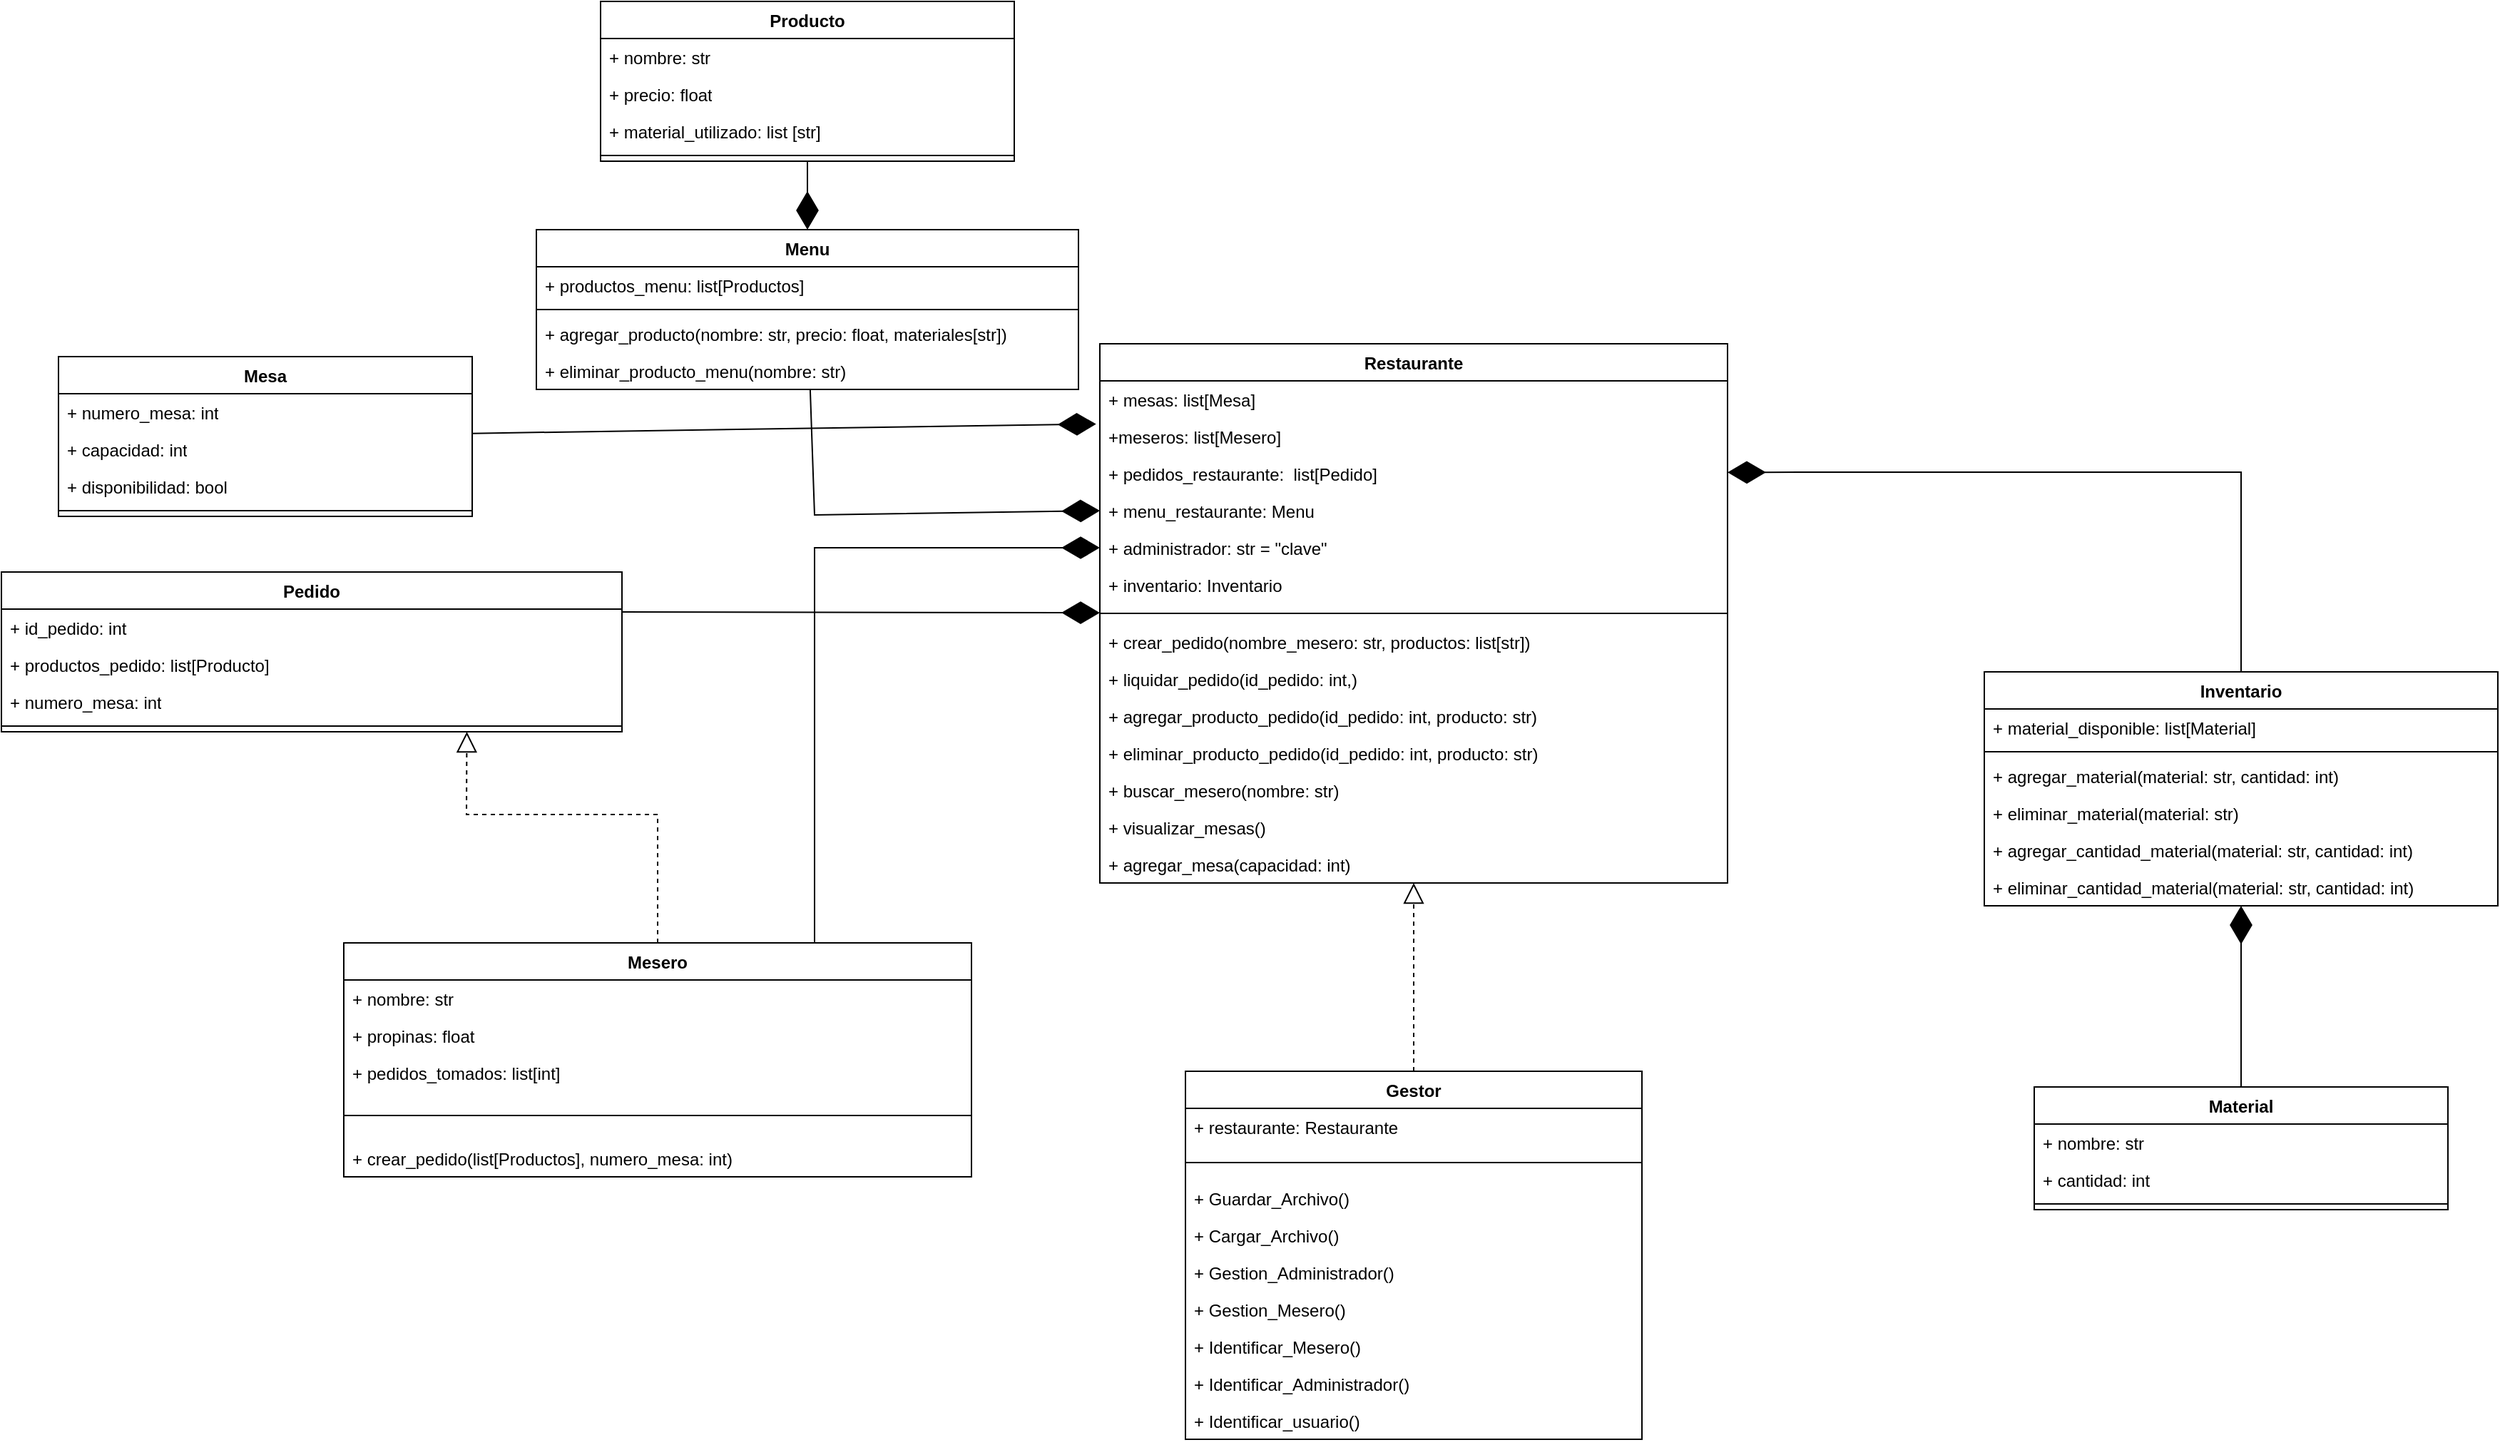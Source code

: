 <mxfile version="24.7.10">
  <diagram name="Página-1" id="cqlC3WhgSB7qyVU82I8k">
    <mxGraphModel dx="2049" dy="678" grid="1" gridSize="10" guides="1" tooltips="1" connect="1" arrows="1" fold="1" page="1" pageScale="1" pageWidth="827" pageHeight="1169" math="0" shadow="0">
      <root>
        <mxCell id="0" />
        <mxCell id="1" parent="0" />
        <mxCell id="Gy6Qrz02i3gJ_dyYXgdZ-1" value="Gestor" style="swimlane;fontStyle=1;align=center;verticalAlign=top;childLayout=stackLayout;horizontal=1;startSize=26;horizontalStack=0;resizeParent=1;resizeParentMax=0;resizeLast=0;collapsible=1;marginBottom=0;whiteSpace=wrap;html=1;" parent="1" vertex="1">
          <mxGeometry x="100" y="1020" width="320" height="258" as="geometry" />
        </mxCell>
        <mxCell id="Gy6Qrz02i3gJ_dyYXgdZ-77" value="+ restaurante: Restaurante" style="text;strokeColor=none;fillColor=none;align=left;verticalAlign=top;spacingLeft=4;spacingRight=4;overflow=hidden;rotatable=0;points=[[0,0.5],[1,0.5]];portConstraint=eastwest;whiteSpace=wrap;html=1;" parent="Gy6Qrz02i3gJ_dyYXgdZ-1" vertex="1">
          <mxGeometry y="26" width="320" height="26" as="geometry" />
        </mxCell>
        <mxCell id="Gy6Qrz02i3gJ_dyYXgdZ-3" value="" style="line;strokeWidth=1;fillColor=none;align=left;verticalAlign=middle;spacingTop=-1;spacingLeft=3;spacingRight=3;rotatable=0;labelPosition=right;points=[];portConstraint=eastwest;strokeColor=inherit;" parent="Gy6Qrz02i3gJ_dyYXgdZ-1" vertex="1">
          <mxGeometry y="52" width="320" height="24" as="geometry" />
        </mxCell>
        <mxCell id="Gy6Qrz02i3gJ_dyYXgdZ-17" value="+ Guardar_Archivo()" style="text;strokeColor=none;fillColor=none;align=left;verticalAlign=top;spacingLeft=4;spacingRight=4;overflow=hidden;rotatable=0;points=[[0,0.5],[1,0.5]];portConstraint=eastwest;whiteSpace=wrap;html=1;" parent="Gy6Qrz02i3gJ_dyYXgdZ-1" vertex="1">
          <mxGeometry y="76" width="320" height="26" as="geometry" />
        </mxCell>
        <mxCell id="uxZCT5FqCs8AL2aQC4aR-3" value="+ Cargar_Archivo()" style="text;strokeColor=none;fillColor=none;align=left;verticalAlign=top;spacingLeft=4;spacingRight=4;overflow=hidden;rotatable=0;points=[[0,0.5],[1,0.5]];portConstraint=eastwest;whiteSpace=wrap;html=1;" vertex="1" parent="Gy6Qrz02i3gJ_dyYXgdZ-1">
          <mxGeometry y="102" width="320" height="26" as="geometry" />
        </mxCell>
        <mxCell id="Gy6Qrz02i3gJ_dyYXgdZ-4" value="+ Gestion_Administrador()" style="text;strokeColor=none;fillColor=none;align=left;verticalAlign=top;spacingLeft=4;spacingRight=4;overflow=hidden;rotatable=0;points=[[0,0.5],[1,0.5]];portConstraint=eastwest;whiteSpace=wrap;html=1;" parent="Gy6Qrz02i3gJ_dyYXgdZ-1" vertex="1">
          <mxGeometry y="128" width="320" height="26" as="geometry" />
        </mxCell>
        <mxCell id="uxZCT5FqCs8AL2aQC4aR-5" value="+ Gestion_Mesero()" style="text;strokeColor=none;fillColor=none;align=left;verticalAlign=top;spacingLeft=4;spacingRight=4;overflow=hidden;rotatable=0;points=[[0,0.5],[1,0.5]];portConstraint=eastwest;whiteSpace=wrap;html=1;" vertex="1" parent="Gy6Qrz02i3gJ_dyYXgdZ-1">
          <mxGeometry y="154" width="320" height="26" as="geometry" />
        </mxCell>
        <mxCell id="uxZCT5FqCs8AL2aQC4aR-6" value="+ Identificar_Mesero()" style="text;strokeColor=none;fillColor=none;align=left;verticalAlign=top;spacingLeft=4;spacingRight=4;overflow=hidden;rotatable=0;points=[[0,0.5],[1,0.5]];portConstraint=eastwest;whiteSpace=wrap;html=1;" vertex="1" parent="Gy6Qrz02i3gJ_dyYXgdZ-1">
          <mxGeometry y="180" width="320" height="26" as="geometry" />
        </mxCell>
        <mxCell id="uxZCT5FqCs8AL2aQC4aR-7" value="+ Identificar_Administrador()" style="text;strokeColor=none;fillColor=none;align=left;verticalAlign=top;spacingLeft=4;spacingRight=4;overflow=hidden;rotatable=0;points=[[0,0.5],[1,0.5]];portConstraint=eastwest;whiteSpace=wrap;html=1;" vertex="1" parent="Gy6Qrz02i3gJ_dyYXgdZ-1">
          <mxGeometry y="206" width="320" height="26" as="geometry" />
        </mxCell>
        <mxCell id="Gy6Qrz02i3gJ_dyYXgdZ-2" value="+ Identificar_usuario()" style="text;strokeColor=none;fillColor=none;align=left;verticalAlign=top;spacingLeft=4;spacingRight=4;overflow=hidden;rotatable=0;points=[[0,0.5],[1,0.5]];portConstraint=eastwest;whiteSpace=wrap;html=1;" parent="Gy6Qrz02i3gJ_dyYXgdZ-1" vertex="1">
          <mxGeometry y="232" width="320" height="26" as="geometry" />
        </mxCell>
        <mxCell id="Gy6Qrz02i3gJ_dyYXgdZ-43" value="Mesero" style="swimlane;fontStyle=1;align=center;verticalAlign=top;childLayout=stackLayout;horizontal=1;startSize=26;horizontalStack=0;resizeParent=1;resizeParentMax=0;resizeLast=0;collapsible=1;marginBottom=0;whiteSpace=wrap;html=1;" parent="1" vertex="1">
          <mxGeometry x="-490" y="930" width="440" height="164" as="geometry" />
        </mxCell>
        <mxCell id="Gy6Qrz02i3gJ_dyYXgdZ-56" value="+ nombre: str" style="text;strokeColor=none;fillColor=none;align=left;verticalAlign=top;spacingLeft=4;spacingRight=4;overflow=hidden;rotatable=0;points=[[0,0.5],[1,0.5]];portConstraint=eastwest;whiteSpace=wrap;html=1;" parent="Gy6Qrz02i3gJ_dyYXgdZ-43" vertex="1">
          <mxGeometry y="26" width="440" height="26" as="geometry" />
        </mxCell>
        <mxCell id="Gy6Qrz02i3gJ_dyYXgdZ-58" value="+ propinas: float" style="text;strokeColor=none;fillColor=none;align=left;verticalAlign=top;spacingLeft=4;spacingRight=4;overflow=hidden;rotatable=0;points=[[0,0.5],[1,0.5]];portConstraint=eastwest;whiteSpace=wrap;html=1;" parent="Gy6Qrz02i3gJ_dyYXgdZ-43" vertex="1">
          <mxGeometry y="52" width="440" height="26" as="geometry" />
        </mxCell>
        <mxCell id="Gy6Qrz02i3gJ_dyYXgdZ-59" value="+ pedidos_tomados: list[int]" style="text;strokeColor=none;fillColor=none;align=left;verticalAlign=top;spacingLeft=4;spacingRight=4;overflow=hidden;rotatable=0;points=[[0,0.5],[1,0.5]];portConstraint=eastwest;whiteSpace=wrap;html=1;" parent="Gy6Qrz02i3gJ_dyYXgdZ-43" vertex="1">
          <mxGeometry y="78" width="440" height="26" as="geometry" />
        </mxCell>
        <mxCell id="Gy6Qrz02i3gJ_dyYXgdZ-44" value="" style="line;strokeWidth=1;fillColor=none;align=left;verticalAlign=middle;spacingTop=-1;spacingLeft=3;spacingRight=3;rotatable=0;labelPosition=right;points=[];portConstraint=eastwest;strokeColor=inherit;" parent="Gy6Qrz02i3gJ_dyYXgdZ-43" vertex="1">
          <mxGeometry y="104" width="440" height="34" as="geometry" />
        </mxCell>
        <mxCell id="Gy6Qrz02i3gJ_dyYXgdZ-46" value="+&amp;nbsp;&lt;span style=&quot;text-align: center;&quot;&gt;crear_pedido(list[Productos], numero_mesa: int)&amp;nbsp;&lt;/span&gt;&lt;div&gt;&lt;br&gt;&lt;/div&gt;" style="text;strokeColor=none;fillColor=none;align=left;verticalAlign=top;spacingLeft=4;spacingRight=4;overflow=hidden;rotatable=0;points=[[0,0.5],[1,0.5]];portConstraint=eastwest;whiteSpace=wrap;html=1;" parent="Gy6Qrz02i3gJ_dyYXgdZ-43" vertex="1">
          <mxGeometry y="138" width="440" height="26" as="geometry" />
        </mxCell>
        <mxCell id="Gy6Qrz02i3gJ_dyYXgdZ-63" value="Restaurante" style="swimlane;fontStyle=1;align=center;verticalAlign=top;childLayout=stackLayout;horizontal=1;startSize=26;horizontalStack=0;resizeParent=1;resizeParentMax=0;resizeLast=0;collapsible=1;marginBottom=0;whiteSpace=wrap;html=1;" parent="1" vertex="1">
          <mxGeometry x="40" y="510" width="440" height="378" as="geometry" />
        </mxCell>
        <mxCell id="Gy6Qrz02i3gJ_dyYXgdZ-64" value="+ mesas: list[Mesa]" style="text;strokeColor=none;fillColor=none;align=left;verticalAlign=top;spacingLeft=4;spacingRight=4;overflow=hidden;rotatable=0;points=[[0,0.5],[1,0.5]];portConstraint=eastwest;whiteSpace=wrap;html=1;" parent="Gy6Qrz02i3gJ_dyYXgdZ-63" vertex="1">
          <mxGeometry y="26" width="440" height="26" as="geometry" />
        </mxCell>
        <mxCell id="Gy6Qrz02i3gJ_dyYXgdZ-65" value="+meseros: list[Mesero]" style="text;strokeColor=none;fillColor=none;align=left;verticalAlign=top;spacingLeft=4;spacingRight=4;overflow=hidden;rotatable=0;points=[[0,0.5],[1,0.5]];portConstraint=eastwest;whiteSpace=wrap;html=1;" parent="Gy6Qrz02i3gJ_dyYXgdZ-63" vertex="1">
          <mxGeometry y="52" width="440" height="26" as="geometry" />
        </mxCell>
        <mxCell id="Gy6Qrz02i3gJ_dyYXgdZ-66" value="+ pedidos_restaurante:&amp;nbsp; list[Pedido]" style="text;strokeColor=none;fillColor=none;align=left;verticalAlign=top;spacingLeft=4;spacingRight=4;overflow=hidden;rotatable=0;points=[[0,0.5],[1,0.5]];portConstraint=eastwest;whiteSpace=wrap;html=1;" parent="Gy6Qrz02i3gJ_dyYXgdZ-63" vertex="1">
          <mxGeometry y="78" width="440" height="26" as="geometry" />
        </mxCell>
        <mxCell id="Gy6Qrz02i3gJ_dyYXgdZ-67" value="+ menu_restaurante: Menu&lt;div&gt;&lt;br&gt;&lt;/div&gt;" style="text;strokeColor=none;fillColor=none;align=left;verticalAlign=top;spacingLeft=4;spacingRight=4;overflow=hidden;rotatable=0;points=[[0,0.5],[1,0.5]];portConstraint=eastwest;whiteSpace=wrap;html=1;" parent="Gy6Qrz02i3gJ_dyYXgdZ-63" vertex="1">
          <mxGeometry y="104" width="440" height="26" as="geometry" />
        </mxCell>
        <mxCell id="Gy6Qrz02i3gJ_dyYXgdZ-75" value="+ administrador: str = &quot;clave&quot;&lt;div&gt;&lt;br&gt;&lt;/div&gt;" style="text;strokeColor=none;fillColor=none;align=left;verticalAlign=top;spacingLeft=4;spacingRight=4;overflow=hidden;rotatable=0;points=[[0,0.5],[1,0.5]];portConstraint=eastwest;whiteSpace=wrap;html=1;" parent="Gy6Qrz02i3gJ_dyYXgdZ-63" vertex="1">
          <mxGeometry y="130" width="440" height="26" as="geometry" />
        </mxCell>
        <mxCell id="LBp0CY6oLW2velJt0xnT-24" value="+ inventario: Inventario&lt;div&gt;&lt;br&gt;&lt;/div&gt;" style="text;strokeColor=none;fillColor=none;align=left;verticalAlign=top;spacingLeft=4;spacingRight=4;overflow=hidden;rotatable=0;points=[[0,0.5],[1,0.5]];portConstraint=eastwest;whiteSpace=wrap;html=1;" parent="Gy6Qrz02i3gJ_dyYXgdZ-63" vertex="1">
          <mxGeometry y="156" width="440" height="26" as="geometry" />
        </mxCell>
        <mxCell id="Gy6Qrz02i3gJ_dyYXgdZ-68" value="" style="line;strokeWidth=1;fillColor=none;align=left;verticalAlign=middle;spacingTop=-1;spacingLeft=3;spacingRight=3;rotatable=0;labelPosition=right;points=[];portConstraint=eastwest;strokeColor=inherit;" parent="Gy6Qrz02i3gJ_dyYXgdZ-63" vertex="1">
          <mxGeometry y="182" width="440" height="14" as="geometry" />
        </mxCell>
        <mxCell id="uxZCT5FqCs8AL2aQC4aR-2" value="+ crear_pedido&lt;span style=&quot;text-align: center;&quot;&gt;(nombre_mesero: str, productos: list[str])&amp;nbsp;&lt;/span&gt;&lt;div&gt;&lt;br&gt;&lt;/div&gt;" style="text;strokeColor=none;fillColor=none;align=left;verticalAlign=top;spacingLeft=4;spacingRight=4;overflow=hidden;rotatable=0;points=[[0,0.5],[1,0.5]];portConstraint=eastwest;whiteSpace=wrap;html=1;" vertex="1" parent="Gy6Qrz02i3gJ_dyYXgdZ-63">
          <mxGeometry y="196" width="440" height="26" as="geometry" />
        </mxCell>
        <mxCell id="Gy6Qrz02i3gJ_dyYXgdZ-47" value="+ liquidar_pedido&lt;span style=&quot;text-align: center;&quot;&gt;(id_pedido: int,)&amp;nbsp;&lt;/span&gt;&lt;div&gt;&lt;br&gt;&lt;/div&gt;" style="text;strokeColor=none;fillColor=none;align=left;verticalAlign=top;spacingLeft=4;spacingRight=4;overflow=hidden;rotatable=0;points=[[0,0.5],[1,0.5]];portConstraint=eastwest;whiteSpace=wrap;html=1;" parent="Gy6Qrz02i3gJ_dyYXgdZ-63" vertex="1">
          <mxGeometry y="222" width="440" height="26" as="geometry" />
        </mxCell>
        <mxCell id="Gy6Qrz02i3gJ_dyYXgdZ-49" value="+ agregar_producto_pedido&lt;span style=&quot;text-align: center;&quot;&gt;(id_pedido: int, producto: str)&amp;nbsp;&lt;/span&gt;&lt;div&gt;&lt;br&gt;&lt;/div&gt;" style="text;strokeColor=none;fillColor=none;align=left;verticalAlign=top;spacingLeft=4;spacingRight=4;overflow=hidden;rotatable=0;points=[[0,0.5],[1,0.5]];portConstraint=eastwest;whiteSpace=wrap;html=1;" parent="Gy6Qrz02i3gJ_dyYXgdZ-63" vertex="1">
          <mxGeometry y="248" width="440" height="26" as="geometry" />
        </mxCell>
        <mxCell id="Gy6Qrz02i3gJ_dyYXgdZ-48" value="+ eliminar_producto_pedido&lt;span style=&quot;text-align: center;&quot;&gt;(id_pedido: int, producto: str)&amp;nbsp;&lt;/span&gt;&lt;div&gt;&lt;br&gt;&lt;/div&gt;" style="text;strokeColor=none;fillColor=none;align=left;verticalAlign=top;spacingLeft=4;spacingRight=4;overflow=hidden;rotatable=0;points=[[0,0.5],[1,0.5]];portConstraint=eastwest;whiteSpace=wrap;html=1;" parent="Gy6Qrz02i3gJ_dyYXgdZ-63" vertex="1">
          <mxGeometry y="274" width="440" height="26" as="geometry" />
        </mxCell>
        <mxCell id="Gy6Qrz02i3gJ_dyYXgdZ-36" value="+&amp;nbsp;&lt;span style=&quot;text-align: center;&quot;&gt;buscar_mesero(nombre: str&lt;/span&gt;&lt;span style=&quot;text-align: center;&quot;&gt;)&lt;/span&gt;" style="text;strokeColor=none;fillColor=none;align=left;verticalAlign=top;spacingLeft=4;spacingRight=4;overflow=hidden;rotatable=0;points=[[0,0.5],[1,0.5]];portConstraint=eastwest;whiteSpace=wrap;html=1;" parent="Gy6Qrz02i3gJ_dyYXgdZ-63" vertex="1">
          <mxGeometry y="300" width="440" height="26" as="geometry" />
        </mxCell>
        <mxCell id="Gy6Qrz02i3gJ_dyYXgdZ-39" value="+&amp;nbsp;&lt;span style=&quot;text-align: center;&quot;&gt;visualizar_mesas(&lt;/span&gt;&lt;span style=&quot;color: rgba(0, 0, 0, 0); font-family: monospace; font-size: 0px; text-wrap: nowrap;&quot;&gt;%3CmxGraphModel%3E%3Croot%3E%3CmxCell%20id%3D%220%22%2F%3E%3CmxCell%20id%3D%221%22%20parent%3D%220%22%2F%3E%3CmxCell%20id%3D%222%22%20value%3D%22%2B%20mostrar_opciones()%22%20style%3D%22text%3BstrokeColor%3Dnone%3BfillColor%3Dnone%3Balign%3Dleft%3BverticalAlign%3Dtop%3BspacingLeft%3D4%3BspacingRight%3D4%3Boverflow%3Dhidden%3Brotatable%3D0%3Bpoints%3D%5B%5B0%2C0.5%5D%2C%5B1%2C0.5%5D%5D%3BportConstraint%3Deastwest%3BwhiteSpace%3Dwrap%3Bhtml%3D1%3B%22%20vertex%3D%221%22%20parent%3D%221%22%3E%3CmxGeometry%20x%3D%22190%22%20y%3D%221434%22%20width%3D%22160%22%20height%3D%2226%22%20as%3D%22geometry%22%2F%3E%3C%2FmxCell%3E%3C%2Froot%3E%3C%2FmxGraphModel%3E&lt;/span&gt;&lt;span style=&quot;text-align: center;&quot;&gt;)&lt;/span&gt;" style="text;strokeColor=none;fillColor=none;align=left;verticalAlign=top;spacingLeft=4;spacingRight=4;overflow=hidden;rotatable=0;points=[[0,0.5],[1,0.5]];portConstraint=eastwest;whiteSpace=wrap;html=1;" parent="Gy6Qrz02i3gJ_dyYXgdZ-63" vertex="1">
          <mxGeometry y="326" width="440" height="26" as="geometry" />
        </mxCell>
        <mxCell id="U2y1eELRS8ED0-1-c4vj-6" value="+ agregar_mesa&lt;span style=&quot;text-align: center;&quot;&gt;(capacidad: int&lt;/span&gt;&lt;span style=&quot;color: rgba(0, 0, 0, 0); font-family: monospace; font-size: 0px; text-wrap: nowrap;&quot;&gt;%3CmxGraphModel%3E%3Croot%3E%3CmxCell%20id%3D%220%22%2F%3E%3CmxCell%20id%3D%221%22%20parent%3D%220%22%2F%3E%3CmxCell%20id%3D%222%22%20value%3D%22%2B%20mostrar_opciones()%22%20style%3D%22text%3BstrokeColor%3Dnone%3BfillColor%3Dnone%3Balign%3Dleft%3BverticalAlign%3Dtop%3BspacingLeft%3D4%3BspacingRight%3D4%3Boverflow%3Dhidden%3Brotatable%3D0%3Bpoints%3D%5B%5B0%2C0.5%5D%2C%5B1%2C0.5%5D%5D%3BportConstraint%3Deastwest%3BwhiteSpace%3Dwrap%3Bhtml%3D1%3B%22%20vertex%3D%221%22%20parent%3D%221%22%3E%3CmxGeometry%20x%3D%22190%22%20y%3D%221434%22%20width%3D%22160%22%20height%3D%2226%22%20as%3D%22geometry%22%2F%3E%3C%2FmxCell%3E%3C%2Froot%3E%3C%2FmxGraphModel%3E&lt;/span&gt;&lt;span style=&quot;text-align: center;&quot;&gt;)&lt;/span&gt;" style="text;strokeColor=none;fillColor=none;align=left;verticalAlign=top;spacingLeft=4;spacingRight=4;overflow=hidden;rotatable=0;points=[[0,0.5],[1,0.5]];portConstraint=eastwest;whiteSpace=wrap;html=1;" parent="Gy6Qrz02i3gJ_dyYXgdZ-63" vertex="1">
          <mxGeometry y="352" width="440" height="26" as="geometry" />
        </mxCell>
        <mxCell id="Gy6Qrz02i3gJ_dyYXgdZ-79" value="Menu" style="swimlane;fontStyle=1;align=center;verticalAlign=top;childLayout=stackLayout;horizontal=1;startSize=26;horizontalStack=0;resizeParent=1;resizeParentMax=0;resizeLast=0;collapsible=1;marginBottom=0;whiteSpace=wrap;html=1;" parent="1" vertex="1">
          <mxGeometry x="-355" y="430" width="380" height="112" as="geometry" />
        </mxCell>
        <mxCell id="Gy6Qrz02i3gJ_dyYXgdZ-80" value="+ productos_menu: list[Productos]" style="text;strokeColor=none;fillColor=none;align=left;verticalAlign=top;spacingLeft=4;spacingRight=4;overflow=hidden;rotatable=0;points=[[0,0.5],[1,0.5]];portConstraint=eastwest;whiteSpace=wrap;html=1;" parent="Gy6Qrz02i3gJ_dyYXgdZ-79" vertex="1">
          <mxGeometry y="26" width="380" height="26" as="geometry" />
        </mxCell>
        <mxCell id="Gy6Qrz02i3gJ_dyYXgdZ-81" value="" style="line;strokeWidth=1;fillColor=none;align=left;verticalAlign=middle;spacingTop=-1;spacingLeft=3;spacingRight=3;rotatable=0;labelPosition=right;points=[];portConstraint=eastwest;strokeColor=inherit;" parent="Gy6Qrz02i3gJ_dyYXgdZ-79" vertex="1">
          <mxGeometry y="52" width="380" height="8" as="geometry" />
        </mxCell>
        <mxCell id="Gy6Qrz02i3gJ_dyYXgdZ-84" value="+ a&lt;span style=&quot;text-align: center;&quot;&gt;gregar_producto(nombre: str, precio: float, materiales[str]&lt;/span&gt;&lt;span style=&quot;text-align: center;&quot;&gt;)&lt;/span&gt;" style="text;strokeColor=none;fillColor=none;align=left;verticalAlign=top;spacingLeft=4;spacingRight=4;overflow=hidden;rotatable=0;points=[[0,0.5],[1,0.5]];portConstraint=eastwest;whiteSpace=wrap;html=1;" parent="Gy6Qrz02i3gJ_dyYXgdZ-79" vertex="1">
          <mxGeometry y="60" width="380" height="26" as="geometry" />
        </mxCell>
        <mxCell id="Gy6Qrz02i3gJ_dyYXgdZ-83" value="+&amp;nbsp;&lt;span style=&quot;text-align: center;&quot;&gt;eliminar_producto_menu(nombre: str)&lt;/span&gt;" style="text;strokeColor=none;fillColor=none;align=left;verticalAlign=top;spacingLeft=4;spacingRight=4;overflow=hidden;rotatable=0;points=[[0,0.5],[1,0.5]];portConstraint=eastwest;whiteSpace=wrap;html=1;" parent="Gy6Qrz02i3gJ_dyYXgdZ-79" vertex="1">
          <mxGeometry y="86" width="380" height="26" as="geometry" />
        </mxCell>
        <mxCell id="Gy6Qrz02i3gJ_dyYXgdZ-86" value="Mesa" style="swimlane;fontStyle=1;align=center;verticalAlign=top;childLayout=stackLayout;horizontal=1;startSize=26;horizontalStack=0;resizeParent=1;resizeParentMax=0;resizeLast=0;collapsible=1;marginBottom=0;whiteSpace=wrap;html=1;" parent="1" vertex="1">
          <mxGeometry x="-690" y="519" width="290" height="112" as="geometry" />
        </mxCell>
        <mxCell id="Gy6Qrz02i3gJ_dyYXgdZ-87" value="+ numero_mesa: int" style="text;strokeColor=none;fillColor=none;align=left;verticalAlign=top;spacingLeft=4;spacingRight=4;overflow=hidden;rotatable=0;points=[[0,0.5],[1,0.5]];portConstraint=eastwest;whiteSpace=wrap;html=1;" parent="Gy6Qrz02i3gJ_dyYXgdZ-86" vertex="1">
          <mxGeometry y="26" width="290" height="26" as="geometry" />
        </mxCell>
        <mxCell id="Gy6Qrz02i3gJ_dyYXgdZ-92" value="+ capacidad: int" style="text;strokeColor=none;fillColor=none;align=left;verticalAlign=top;spacingLeft=4;spacingRight=4;overflow=hidden;rotatable=0;points=[[0,0.5],[1,0.5]];portConstraint=eastwest;whiteSpace=wrap;html=1;" parent="Gy6Qrz02i3gJ_dyYXgdZ-86" vertex="1">
          <mxGeometry y="52" width="290" height="26" as="geometry" />
        </mxCell>
        <mxCell id="uxZCT5FqCs8AL2aQC4aR-1" value="+ disponibilidad: bool" style="text;strokeColor=none;fillColor=none;align=left;verticalAlign=top;spacingLeft=4;spacingRight=4;overflow=hidden;rotatable=0;points=[[0,0.5],[1,0.5]];portConstraint=eastwest;whiteSpace=wrap;html=1;" vertex="1" parent="Gy6Qrz02i3gJ_dyYXgdZ-86">
          <mxGeometry y="78" width="290" height="26" as="geometry" />
        </mxCell>
        <mxCell id="Gy6Qrz02i3gJ_dyYXgdZ-88" value="" style="line;strokeWidth=1;fillColor=none;align=left;verticalAlign=middle;spacingTop=-1;spacingLeft=3;spacingRight=3;rotatable=0;labelPosition=right;points=[];portConstraint=eastwest;strokeColor=inherit;" parent="Gy6Qrz02i3gJ_dyYXgdZ-86" vertex="1">
          <mxGeometry y="104" width="290" height="8" as="geometry" />
        </mxCell>
        <mxCell id="Gy6Qrz02i3gJ_dyYXgdZ-94" value="Producto" style="swimlane;fontStyle=1;align=center;verticalAlign=top;childLayout=stackLayout;horizontal=1;startSize=26;horizontalStack=0;resizeParent=1;resizeParentMax=0;resizeLast=0;collapsible=1;marginBottom=0;whiteSpace=wrap;html=1;" parent="1" vertex="1">
          <mxGeometry x="-310" y="270" width="290" height="112" as="geometry" />
        </mxCell>
        <mxCell id="Gy6Qrz02i3gJ_dyYXgdZ-95" value="+ nombre: str" style="text;strokeColor=none;fillColor=none;align=left;verticalAlign=top;spacingLeft=4;spacingRight=4;overflow=hidden;rotatable=0;points=[[0,0.5],[1,0.5]];portConstraint=eastwest;whiteSpace=wrap;html=1;" parent="Gy6Qrz02i3gJ_dyYXgdZ-94" vertex="1">
          <mxGeometry y="26" width="290" height="26" as="geometry" />
        </mxCell>
        <mxCell id="Gy6Qrz02i3gJ_dyYXgdZ-96" value="+ precio: float" style="text;strokeColor=none;fillColor=none;align=left;verticalAlign=top;spacingLeft=4;spacingRight=4;overflow=hidden;rotatable=0;points=[[0,0.5],[1,0.5]];portConstraint=eastwest;whiteSpace=wrap;html=1;" parent="Gy6Qrz02i3gJ_dyYXgdZ-94" vertex="1">
          <mxGeometry y="52" width="290" height="26" as="geometry" />
        </mxCell>
        <mxCell id="LBp0CY6oLW2velJt0xnT-23" value="+ material_utilizado: list [str]" style="text;strokeColor=none;fillColor=none;align=left;verticalAlign=top;spacingLeft=4;spacingRight=4;overflow=hidden;rotatable=0;points=[[0,0.5],[1,0.5]];portConstraint=eastwest;whiteSpace=wrap;html=1;" parent="Gy6Qrz02i3gJ_dyYXgdZ-94" vertex="1">
          <mxGeometry y="78" width="290" height="26" as="geometry" />
        </mxCell>
        <mxCell id="Gy6Qrz02i3gJ_dyYXgdZ-98" value="" style="line;strokeWidth=1;fillColor=none;align=left;verticalAlign=middle;spacingTop=-1;spacingLeft=3;spacingRight=3;rotatable=0;labelPosition=right;points=[];portConstraint=eastwest;strokeColor=inherit;" parent="Gy6Qrz02i3gJ_dyYXgdZ-94" vertex="1">
          <mxGeometry y="104" width="290" height="8" as="geometry" />
        </mxCell>
        <mxCell id="Gy6Qrz02i3gJ_dyYXgdZ-100" value="Pedido" style="swimlane;fontStyle=1;align=center;verticalAlign=top;childLayout=stackLayout;horizontal=1;startSize=26;horizontalStack=0;resizeParent=1;resizeParentMax=0;resizeLast=0;collapsible=1;marginBottom=0;whiteSpace=wrap;html=1;" parent="1" vertex="1">
          <mxGeometry x="-730" y="670" width="435" height="112" as="geometry" />
        </mxCell>
        <mxCell id="Gy6Qrz02i3gJ_dyYXgdZ-101" value="+ id_pedido: int" style="text;strokeColor=none;fillColor=none;align=left;verticalAlign=top;spacingLeft=4;spacingRight=4;overflow=hidden;rotatable=0;points=[[0,0.5],[1,0.5]];portConstraint=eastwest;whiteSpace=wrap;html=1;" parent="Gy6Qrz02i3gJ_dyYXgdZ-100" vertex="1">
          <mxGeometry y="26" width="435" height="26" as="geometry" />
        </mxCell>
        <mxCell id="Gy6Qrz02i3gJ_dyYXgdZ-102" value="+ productos_pedido: list[Producto]" style="text;strokeColor=none;fillColor=none;align=left;verticalAlign=top;spacingLeft=4;spacingRight=4;overflow=hidden;rotatable=0;points=[[0,0.5],[1,0.5]];portConstraint=eastwest;whiteSpace=wrap;html=1;" parent="Gy6Qrz02i3gJ_dyYXgdZ-100" vertex="1">
          <mxGeometry y="52" width="435" height="26" as="geometry" />
        </mxCell>
        <mxCell id="Gy6Qrz02i3gJ_dyYXgdZ-103" value="+ numero_mesa: int" style="text;strokeColor=none;fillColor=none;align=left;verticalAlign=top;spacingLeft=4;spacingRight=4;overflow=hidden;rotatable=0;points=[[0,0.5],[1,0.5]];portConstraint=eastwest;whiteSpace=wrap;html=1;" parent="Gy6Qrz02i3gJ_dyYXgdZ-100" vertex="1">
          <mxGeometry y="78" width="435" height="26" as="geometry" />
        </mxCell>
        <mxCell id="Gy6Qrz02i3gJ_dyYXgdZ-104" value="" style="line;strokeWidth=1;fillColor=none;align=left;verticalAlign=middle;spacingTop=-1;spacingLeft=3;spacingRight=3;rotatable=0;labelPosition=right;points=[];portConstraint=eastwest;strokeColor=inherit;" parent="Gy6Qrz02i3gJ_dyYXgdZ-100" vertex="1">
          <mxGeometry y="104" width="435" height="8" as="geometry" />
        </mxCell>
        <mxCell id="Gy6Qrz02i3gJ_dyYXgdZ-111" value="" style="endArrow=diamondThin;endFill=1;endSize=24;html=1;rounded=0;entryX=0.5;entryY=0;entryDx=0;entryDy=0;" parent="1" source="Gy6Qrz02i3gJ_dyYXgdZ-94" target="Gy6Qrz02i3gJ_dyYXgdZ-79" edge="1">
          <mxGeometry width="160" relative="1" as="geometry">
            <mxPoint x="-190" y="620" as="sourcePoint" />
            <mxPoint x="-30" y="620" as="targetPoint" />
          </mxGeometry>
        </mxCell>
        <mxCell id="Gy6Qrz02i3gJ_dyYXgdZ-113" value="" style="endArrow=diamondThin;endFill=1;endSize=24;html=1;rounded=0;entryX=0;entryY=0.5;entryDx=0;entryDy=0;" parent="1" target="Gy6Qrz02i3gJ_dyYXgdZ-67" edge="1" source="Gy6Qrz02i3gJ_dyYXgdZ-79">
          <mxGeometry width="160" relative="1" as="geometry">
            <mxPoint x="-110" y="590" as="sourcePoint" />
            <mxPoint x="200" y="500" as="targetPoint" />
            <Array as="points">
              <mxPoint x="-160" y="630" />
            </Array>
          </mxGeometry>
        </mxCell>
        <mxCell id="Gy6Qrz02i3gJ_dyYXgdZ-114" value="" style="endArrow=diamondThin;endFill=1;endSize=24;html=1;rounded=0;entryX=0;entryY=0.5;entryDx=0;entryDy=0;exitX=0.75;exitY=0;exitDx=0;exitDy=0;" parent="1" source="Gy6Qrz02i3gJ_dyYXgdZ-43" target="Gy6Qrz02i3gJ_dyYXgdZ-75" edge="1">
          <mxGeometry width="160" relative="1" as="geometry">
            <mxPoint x="-60" y="940" as="sourcePoint" />
            <mxPoint x="-40" y="630" as="targetPoint" />
            <Array as="points">
              <mxPoint x="-160" y="653" />
            </Array>
          </mxGeometry>
        </mxCell>
        <mxCell id="Gy6Qrz02i3gJ_dyYXgdZ-115" value="" style="endArrow=diamondThin;endFill=1;endSize=24;html=1;rounded=0;entryX=-0.006;entryY=0.164;entryDx=0;entryDy=0;entryPerimeter=0;" parent="1" target="Gy6Qrz02i3gJ_dyYXgdZ-65" edge="1" source="Gy6Qrz02i3gJ_dyYXgdZ-86">
          <mxGeometry width="160" relative="1" as="geometry">
            <mxPoint x="-380" y="620" as="sourcePoint" />
            <mxPoint x="-220" y="620" as="targetPoint" />
          </mxGeometry>
        </mxCell>
        <mxCell id="LBp0CY6oLW2velJt0xnT-25" value="Inventario" style="swimlane;fontStyle=1;align=center;verticalAlign=top;childLayout=stackLayout;horizontal=1;startSize=26;horizontalStack=0;resizeParent=1;resizeParentMax=0;resizeLast=0;collapsible=1;marginBottom=0;whiteSpace=wrap;html=1;" parent="1" vertex="1">
          <mxGeometry x="660" y="740" width="360" height="164" as="geometry" />
        </mxCell>
        <mxCell id="LBp0CY6oLW2velJt0xnT-26" value="+ material_disponible: list[Material]" style="text;strokeColor=none;fillColor=none;align=left;verticalAlign=top;spacingLeft=4;spacingRight=4;overflow=hidden;rotatable=0;points=[[0,0.5],[1,0.5]];portConstraint=eastwest;whiteSpace=wrap;html=1;" parent="LBp0CY6oLW2velJt0xnT-25" vertex="1">
          <mxGeometry y="26" width="360" height="26" as="geometry" />
        </mxCell>
        <mxCell id="LBp0CY6oLW2velJt0xnT-27" value="" style="line;strokeWidth=1;fillColor=none;align=left;verticalAlign=middle;spacingTop=-1;spacingLeft=3;spacingRight=3;rotatable=0;labelPosition=right;points=[];portConstraint=eastwest;strokeColor=inherit;" parent="LBp0CY6oLW2velJt0xnT-25" vertex="1">
          <mxGeometry y="52" width="360" height="8" as="geometry" />
        </mxCell>
        <mxCell id="LBp0CY6oLW2velJt0xnT-28" value="+ agregar_material&lt;span style=&quot;text-align: center;&quot;&gt;(material: str, cantidad: int&lt;/span&gt;&lt;span style=&quot;text-align: center;&quot;&gt;)&lt;/span&gt;" style="text;strokeColor=none;fillColor=none;align=left;verticalAlign=top;spacingLeft=4;spacingRight=4;overflow=hidden;rotatable=0;points=[[0,0.5],[1,0.5]];portConstraint=eastwest;whiteSpace=wrap;html=1;" parent="LBp0CY6oLW2velJt0xnT-25" vertex="1">
          <mxGeometry y="60" width="360" height="26" as="geometry" />
        </mxCell>
        <mxCell id="LBp0CY6oLW2velJt0xnT-31" value="+ eliminar_material&lt;span style=&quot;text-align: center;&quot;&gt;(material: str&lt;/span&gt;&lt;span style=&quot;text-align: center;&quot;&gt;)&lt;/span&gt;" style="text;strokeColor=none;fillColor=none;align=left;verticalAlign=top;spacingLeft=4;spacingRight=4;overflow=hidden;rotatable=0;points=[[0,0.5],[1,0.5]];portConstraint=eastwest;whiteSpace=wrap;html=1;" parent="LBp0CY6oLW2velJt0xnT-25" vertex="1">
          <mxGeometry y="86" width="360" height="26" as="geometry" />
        </mxCell>
        <mxCell id="U2y1eELRS8ED0-1-c4vj-3" value="+ agregar_cantidad_material&lt;span style=&quot;text-align: center;&quot;&gt;(material: str, cantidad: int&lt;/span&gt;&lt;span style=&quot;text-align: center;&quot;&gt;)&lt;/span&gt;" style="text;strokeColor=none;fillColor=none;align=left;verticalAlign=top;spacingLeft=4;spacingRight=4;overflow=hidden;rotatable=0;points=[[0,0.5],[1,0.5]];portConstraint=eastwest;whiteSpace=wrap;html=1;" parent="LBp0CY6oLW2velJt0xnT-25" vertex="1">
          <mxGeometry y="112" width="360" height="26" as="geometry" />
        </mxCell>
        <mxCell id="U2y1eELRS8ED0-1-c4vj-4" value="+ eliminar_cantidad_material&lt;span style=&quot;text-align: center;&quot;&gt;(material: str, cantidad: int&lt;/span&gt;&lt;span style=&quot;text-align: center;&quot;&gt;)&lt;/span&gt;" style="text;strokeColor=none;fillColor=none;align=left;verticalAlign=top;spacingLeft=4;spacingRight=4;overflow=hidden;rotatable=0;points=[[0,0.5],[1,0.5]];portConstraint=eastwest;whiteSpace=wrap;html=1;" parent="LBp0CY6oLW2velJt0xnT-25" vertex="1">
          <mxGeometry y="138" width="360" height="26" as="geometry" />
        </mxCell>
        <mxCell id="LBp0CY6oLW2velJt0xnT-35" value="" style="endArrow=diamondThin;endFill=1;endSize=24;html=1;rounded=0;exitX=0.5;exitY=0;exitDx=0;exitDy=0;" parent="1" source="LBp0CY6oLW2velJt0xnT-25" target="Gy6Qrz02i3gJ_dyYXgdZ-66" edge="1">
          <mxGeometry width="160" relative="1" as="geometry">
            <mxPoint x="1110" y="870" as="sourcePoint" />
            <mxPoint x="990" y="680" as="targetPoint" />
            <Array as="points">
              <mxPoint x="840" y="600" />
              <mxPoint x="680" y="600" />
              <mxPoint x="530" y="600" />
            </Array>
          </mxGeometry>
        </mxCell>
        <mxCell id="LBp0CY6oLW2velJt0xnT-36" value="Material" style="swimlane;fontStyle=1;align=center;verticalAlign=top;childLayout=stackLayout;horizontal=1;startSize=26;horizontalStack=0;resizeParent=1;resizeParentMax=0;resizeLast=0;collapsible=1;marginBottom=0;whiteSpace=wrap;html=1;" parent="1" vertex="1">
          <mxGeometry x="695" y="1031" width="290" height="86" as="geometry" />
        </mxCell>
        <mxCell id="LBp0CY6oLW2velJt0xnT-37" value="+ nombre: str" style="text;strokeColor=none;fillColor=none;align=left;verticalAlign=top;spacingLeft=4;spacingRight=4;overflow=hidden;rotatable=0;points=[[0,0.5],[1,0.5]];portConstraint=eastwest;whiteSpace=wrap;html=1;" parent="LBp0CY6oLW2velJt0xnT-36" vertex="1">
          <mxGeometry y="26" width="290" height="26" as="geometry" />
        </mxCell>
        <mxCell id="LBp0CY6oLW2velJt0xnT-38" value="+ cantidad: int" style="text;strokeColor=none;fillColor=none;align=left;verticalAlign=top;spacingLeft=4;spacingRight=4;overflow=hidden;rotatable=0;points=[[0,0.5],[1,0.5]];portConstraint=eastwest;whiteSpace=wrap;html=1;" parent="LBp0CY6oLW2velJt0xnT-36" vertex="1">
          <mxGeometry y="52" width="290" height="26" as="geometry" />
        </mxCell>
        <mxCell id="LBp0CY6oLW2velJt0xnT-40" value="" style="line;strokeWidth=1;fillColor=none;align=left;verticalAlign=middle;spacingTop=-1;spacingLeft=3;spacingRight=3;rotatable=0;labelPosition=right;points=[];portConstraint=eastwest;strokeColor=inherit;" parent="LBp0CY6oLW2velJt0xnT-36" vertex="1">
          <mxGeometry y="78" width="290" height="8" as="geometry" />
        </mxCell>
        <mxCell id="LBp0CY6oLW2velJt0xnT-41" value="" style="endArrow=diamondThin;endFill=1;endSize=24;html=1;rounded=0;" parent="1" source="LBp0CY6oLW2velJt0xnT-36" target="LBp0CY6oLW2velJt0xnT-25" edge="1">
          <mxGeometry width="160" relative="1" as="geometry">
            <mxPoint x="1090" y="1080" as="sourcePoint" />
            <mxPoint x="1340" y="1025" as="targetPoint" />
            <Array as="points" />
          </mxGeometry>
        </mxCell>
        <mxCell id="U2y1eELRS8ED0-1-c4vj-5" value="" style="endArrow=block;dashed=1;endFill=0;endSize=12;html=1;rounded=0;exitX=0.5;exitY=0;exitDx=0;exitDy=0;entryX=0.75;entryY=1;entryDx=0;entryDy=0;" parent="1" source="Gy6Qrz02i3gJ_dyYXgdZ-43" target="Gy6Qrz02i3gJ_dyYXgdZ-100" edge="1">
          <mxGeometry width="160" relative="1" as="geometry">
            <mxPoint x="-430" y="920" as="sourcePoint" />
            <mxPoint x="-270" y="920" as="targetPoint" />
            <Array as="points">
              <mxPoint x="-270" y="840" />
              <mxPoint x="-404" y="840" />
            </Array>
          </mxGeometry>
        </mxCell>
        <mxCell id="Gy6Qrz02i3gJ_dyYXgdZ-117" value="" style="endArrow=diamondThin;endFill=1;endSize=24;html=1;rounded=0;exitX=1;exitY=0.25;exitDx=0;exitDy=0;" parent="1" source="Gy6Qrz02i3gJ_dyYXgdZ-100" edge="1" target="Gy6Qrz02i3gJ_dyYXgdZ-63">
          <mxGeometry width="160" relative="1" as="geometry">
            <mxPoint x="-319.995" y="700" as="sourcePoint" />
            <mxPoint x="18.05" y="701.672" as="targetPoint" />
            <Array as="points" />
          </mxGeometry>
        </mxCell>
        <mxCell id="uxZCT5FqCs8AL2aQC4aR-4" value="" style="endArrow=block;dashed=1;endFill=0;endSize=12;html=1;rounded=0;exitX=0.5;exitY=0;exitDx=0;exitDy=0;" edge="1" parent="1" source="Gy6Qrz02i3gJ_dyYXgdZ-1" target="Gy6Qrz02i3gJ_dyYXgdZ-63">
          <mxGeometry width="160" relative="1" as="geometry">
            <mxPoint x="270" y="960" as="sourcePoint" />
            <mxPoint x="430" y="960" as="targetPoint" />
          </mxGeometry>
        </mxCell>
      </root>
    </mxGraphModel>
  </diagram>
</mxfile>
